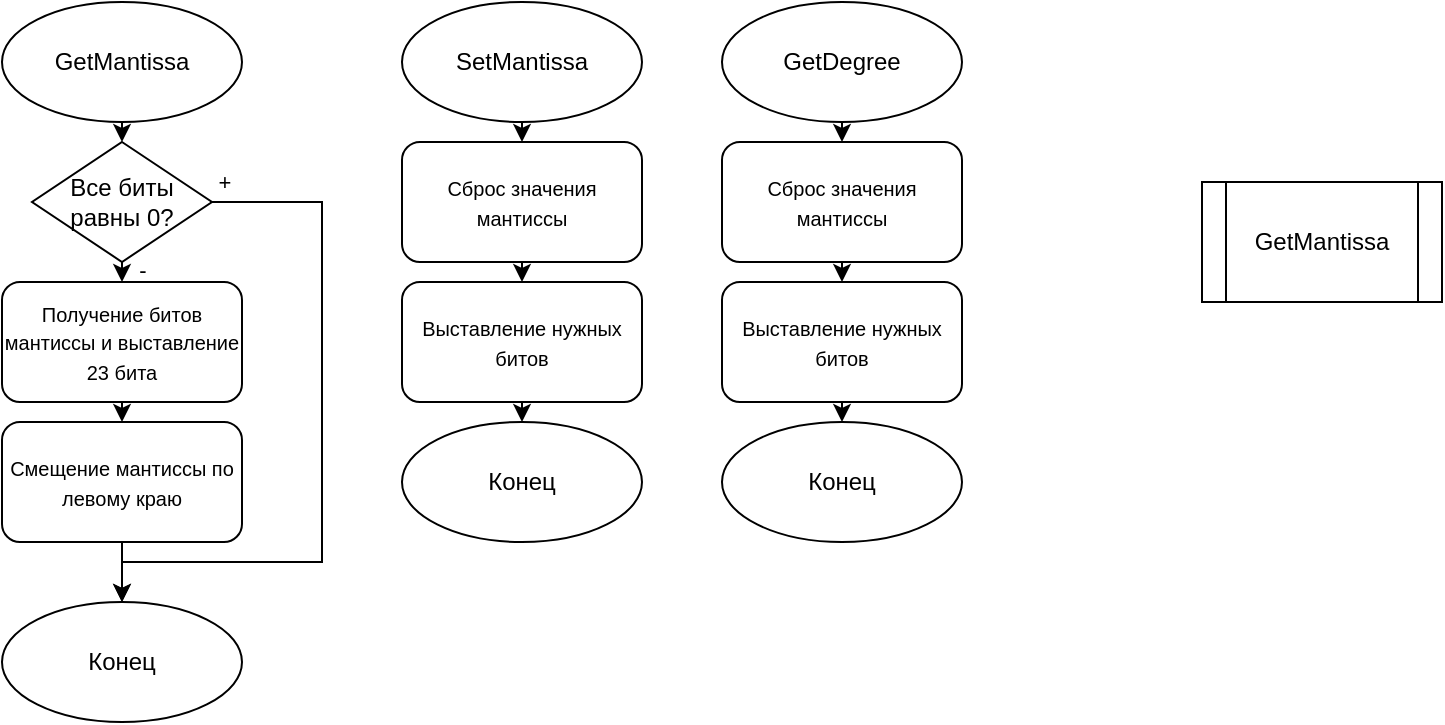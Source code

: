 <mxfile version="21.3.2" type="github">
  <diagram name="Страница 1" id="h2QKOAGQBtW21lf3FHz0">
    <mxGraphModel dx="1220" dy="615" grid="1" gridSize="10" guides="1" tooltips="1" connect="1" arrows="1" fold="1" page="1" pageScale="1" pageWidth="827" pageHeight="1169" math="0" shadow="0">
      <root>
        <mxCell id="0" />
        <mxCell id="1" parent="0" />
        <mxCell id="zOsDb0AIUGlCFMR3r2JT-3" value="&lt;font style=&quot;font-size: 12px;&quot;&gt;GetMantissa&lt;/font&gt;" style="shape=process;whiteSpace=wrap;html=1;backgroundOutline=1;" vertex="1" parent="1">
          <mxGeometry x="640" y="130" width="120" height="60" as="geometry" />
        </mxCell>
        <mxCell id="zOsDb0AIUGlCFMR3r2JT-11" style="edgeStyle=orthogonalEdgeStyle;rounded=0;orthogonalLoop=1;jettySize=auto;html=1;exitX=0.5;exitY=1;exitDx=0;exitDy=0;entryX=0.5;entryY=0;entryDx=0;entryDy=0;" edge="1" parent="1" source="zOsDb0AIUGlCFMR3r2JT-5" target="zOsDb0AIUGlCFMR3r2JT-6">
          <mxGeometry relative="1" as="geometry" />
        </mxCell>
        <mxCell id="zOsDb0AIUGlCFMR3r2JT-15" value="-" style="edgeLabel;html=1;align=center;verticalAlign=middle;resizable=0;points=[];" vertex="1" connectable="0" parent="zOsDb0AIUGlCFMR3r2JT-11">
          <mxGeometry x="-0.155" relative="1" as="geometry">
            <mxPoint x="10" as="offset" />
          </mxGeometry>
        </mxCell>
        <mxCell id="zOsDb0AIUGlCFMR3r2JT-14" style="edgeStyle=orthogonalEdgeStyle;rounded=0;orthogonalLoop=1;jettySize=auto;html=1;exitX=1;exitY=0.5;exitDx=0;exitDy=0;entryX=0.5;entryY=0;entryDx=0;entryDy=0;" edge="1" parent="1" source="zOsDb0AIUGlCFMR3r2JT-5" target="zOsDb0AIUGlCFMR3r2JT-9">
          <mxGeometry relative="1" as="geometry">
            <Array as="points">
              <mxPoint x="200" y="140" />
              <mxPoint x="200" y="320" />
              <mxPoint x="100" y="320" />
            </Array>
          </mxGeometry>
        </mxCell>
        <mxCell id="zOsDb0AIUGlCFMR3r2JT-16" value="+" style="edgeLabel;html=1;align=center;verticalAlign=middle;resizable=0;points=[];" vertex="1" connectable="0" parent="zOsDb0AIUGlCFMR3r2JT-14">
          <mxGeometry x="-0.924" y="2" relative="1" as="geometry">
            <mxPoint x="-8" y="-8" as="offset" />
          </mxGeometry>
        </mxCell>
        <mxCell id="zOsDb0AIUGlCFMR3r2JT-5" value="Все биты равны 0?" style="rhombus;whiteSpace=wrap;html=1;" vertex="1" parent="1">
          <mxGeometry x="55" y="110" width="90" height="60" as="geometry" />
        </mxCell>
        <mxCell id="zOsDb0AIUGlCFMR3r2JT-12" style="edgeStyle=orthogonalEdgeStyle;rounded=0;orthogonalLoop=1;jettySize=auto;html=1;exitX=0.5;exitY=1;exitDx=0;exitDy=0;entryX=0.5;entryY=0;entryDx=0;entryDy=0;" edge="1" parent="1" source="zOsDb0AIUGlCFMR3r2JT-6" target="zOsDb0AIUGlCFMR3r2JT-7">
          <mxGeometry relative="1" as="geometry" />
        </mxCell>
        <mxCell id="zOsDb0AIUGlCFMR3r2JT-6" value="&lt;font style=&quot;font-size: 10px;&quot;&gt;Получение битов мантиссы и выставление 23 бита&lt;/font&gt;" style="rounded=1;whiteSpace=wrap;html=1;" vertex="1" parent="1">
          <mxGeometry x="40" y="180" width="120" height="60" as="geometry" />
        </mxCell>
        <mxCell id="zOsDb0AIUGlCFMR3r2JT-13" style="edgeStyle=orthogonalEdgeStyle;rounded=0;orthogonalLoop=1;jettySize=auto;html=1;exitX=0.5;exitY=1;exitDx=0;exitDy=0;entryX=0.5;entryY=0;entryDx=0;entryDy=0;" edge="1" parent="1" source="zOsDb0AIUGlCFMR3r2JT-7" target="zOsDb0AIUGlCFMR3r2JT-9">
          <mxGeometry relative="1" as="geometry" />
        </mxCell>
        <mxCell id="zOsDb0AIUGlCFMR3r2JT-7" value="&lt;span style=&quot;font-size: 10px;&quot;&gt;Смещение мантиссы по левому краю&lt;/span&gt;" style="rounded=1;whiteSpace=wrap;html=1;" vertex="1" parent="1">
          <mxGeometry x="40" y="250" width="120" height="60" as="geometry" />
        </mxCell>
        <mxCell id="zOsDb0AIUGlCFMR3r2JT-10" style="edgeStyle=orthogonalEdgeStyle;rounded=0;orthogonalLoop=1;jettySize=auto;html=1;exitX=0.5;exitY=1;exitDx=0;exitDy=0;entryX=0.5;entryY=0;entryDx=0;entryDy=0;" edge="1" parent="1" source="zOsDb0AIUGlCFMR3r2JT-8" target="zOsDb0AIUGlCFMR3r2JT-5">
          <mxGeometry relative="1" as="geometry" />
        </mxCell>
        <mxCell id="zOsDb0AIUGlCFMR3r2JT-8" value="GetMantissa" style="ellipse;whiteSpace=wrap;html=1;" vertex="1" parent="1">
          <mxGeometry x="40" y="40" width="120" height="60" as="geometry" />
        </mxCell>
        <mxCell id="zOsDb0AIUGlCFMR3r2JT-9" value="Конец" style="ellipse;whiteSpace=wrap;html=1;" vertex="1" parent="1">
          <mxGeometry x="40" y="340" width="120" height="60" as="geometry" />
        </mxCell>
        <mxCell id="zOsDb0AIUGlCFMR3r2JT-22" style="edgeStyle=orthogonalEdgeStyle;rounded=0;orthogonalLoop=1;jettySize=auto;html=1;exitX=0.5;exitY=1;exitDx=0;exitDy=0;entryX=0.5;entryY=0;entryDx=0;entryDy=0;" edge="1" parent="1" source="zOsDb0AIUGlCFMR3r2JT-23" target="zOsDb0AIUGlCFMR3r2JT-25">
          <mxGeometry relative="1" as="geometry" />
        </mxCell>
        <mxCell id="zOsDb0AIUGlCFMR3r2JT-23" value="&lt;span style=&quot;font-size: 10px;&quot;&gt;Сброс значения мантиссы&lt;/span&gt;" style="rounded=1;whiteSpace=wrap;html=1;" vertex="1" parent="1">
          <mxGeometry x="240" y="110" width="120" height="60" as="geometry" />
        </mxCell>
        <mxCell id="zOsDb0AIUGlCFMR3r2JT-24" style="edgeStyle=orthogonalEdgeStyle;rounded=0;orthogonalLoop=1;jettySize=auto;html=1;exitX=0.5;exitY=1;exitDx=0;exitDy=0;entryX=0.5;entryY=0;entryDx=0;entryDy=0;" edge="1" parent="1" source="zOsDb0AIUGlCFMR3r2JT-25" target="zOsDb0AIUGlCFMR3r2JT-28">
          <mxGeometry relative="1" as="geometry" />
        </mxCell>
        <mxCell id="zOsDb0AIUGlCFMR3r2JT-25" value="&lt;span style=&quot;font-size: 10px;&quot;&gt;Выставление нужных битов&lt;/span&gt;" style="rounded=1;whiteSpace=wrap;html=1;" vertex="1" parent="1">
          <mxGeometry x="240" y="180" width="120" height="60" as="geometry" />
        </mxCell>
        <mxCell id="zOsDb0AIUGlCFMR3r2JT-26" style="edgeStyle=orthogonalEdgeStyle;rounded=0;orthogonalLoop=1;jettySize=auto;html=1;exitX=0.5;exitY=1;exitDx=0;exitDy=0;" edge="1" parent="1" source="zOsDb0AIUGlCFMR3r2JT-27">
          <mxGeometry relative="1" as="geometry">
            <mxPoint x="300" y="110" as="targetPoint" />
          </mxGeometry>
        </mxCell>
        <mxCell id="zOsDb0AIUGlCFMR3r2JT-27" value="SetMantissa" style="ellipse;whiteSpace=wrap;html=1;" vertex="1" parent="1">
          <mxGeometry x="240" y="40" width="120" height="60" as="geometry" />
        </mxCell>
        <mxCell id="zOsDb0AIUGlCFMR3r2JT-28" value="Конец" style="ellipse;whiteSpace=wrap;html=1;" vertex="1" parent="1">
          <mxGeometry x="240" y="250" width="120" height="60" as="geometry" />
        </mxCell>
        <mxCell id="zOsDb0AIUGlCFMR3r2JT-30" style="edgeStyle=orthogonalEdgeStyle;rounded=0;orthogonalLoop=1;jettySize=auto;html=1;exitX=0.5;exitY=1;exitDx=0;exitDy=0;entryX=0.5;entryY=0;entryDx=0;entryDy=0;" edge="1" parent="1" source="zOsDb0AIUGlCFMR3r2JT-31" target="zOsDb0AIUGlCFMR3r2JT-33">
          <mxGeometry relative="1" as="geometry" />
        </mxCell>
        <mxCell id="zOsDb0AIUGlCFMR3r2JT-31" value="&lt;span style=&quot;font-size: 10px;&quot;&gt;Сброс значения мантиссы&lt;/span&gt;" style="rounded=1;whiteSpace=wrap;html=1;" vertex="1" parent="1">
          <mxGeometry x="400" y="110" width="120" height="60" as="geometry" />
        </mxCell>
        <mxCell id="zOsDb0AIUGlCFMR3r2JT-32" style="edgeStyle=orthogonalEdgeStyle;rounded=0;orthogonalLoop=1;jettySize=auto;html=1;exitX=0.5;exitY=1;exitDx=0;exitDy=0;entryX=0.5;entryY=0;entryDx=0;entryDy=0;" edge="1" parent="1" source="zOsDb0AIUGlCFMR3r2JT-33" target="zOsDb0AIUGlCFMR3r2JT-36">
          <mxGeometry relative="1" as="geometry" />
        </mxCell>
        <mxCell id="zOsDb0AIUGlCFMR3r2JT-33" value="&lt;span style=&quot;font-size: 10px;&quot;&gt;Выставление нужных битов&lt;/span&gt;" style="rounded=1;whiteSpace=wrap;html=1;" vertex="1" parent="1">
          <mxGeometry x="400" y="180" width="120" height="60" as="geometry" />
        </mxCell>
        <mxCell id="zOsDb0AIUGlCFMR3r2JT-34" style="edgeStyle=orthogonalEdgeStyle;rounded=0;orthogonalLoop=1;jettySize=auto;html=1;exitX=0.5;exitY=1;exitDx=0;exitDy=0;" edge="1" parent="1" source="zOsDb0AIUGlCFMR3r2JT-35">
          <mxGeometry relative="1" as="geometry">
            <mxPoint x="460" y="110" as="targetPoint" />
          </mxGeometry>
        </mxCell>
        <mxCell id="zOsDb0AIUGlCFMR3r2JT-35" value="GetDegree" style="ellipse;whiteSpace=wrap;html=1;" vertex="1" parent="1">
          <mxGeometry x="400" y="40" width="120" height="60" as="geometry" />
        </mxCell>
        <mxCell id="zOsDb0AIUGlCFMR3r2JT-36" value="Конец" style="ellipse;whiteSpace=wrap;html=1;" vertex="1" parent="1">
          <mxGeometry x="400" y="250" width="120" height="60" as="geometry" />
        </mxCell>
      </root>
    </mxGraphModel>
  </diagram>
</mxfile>
